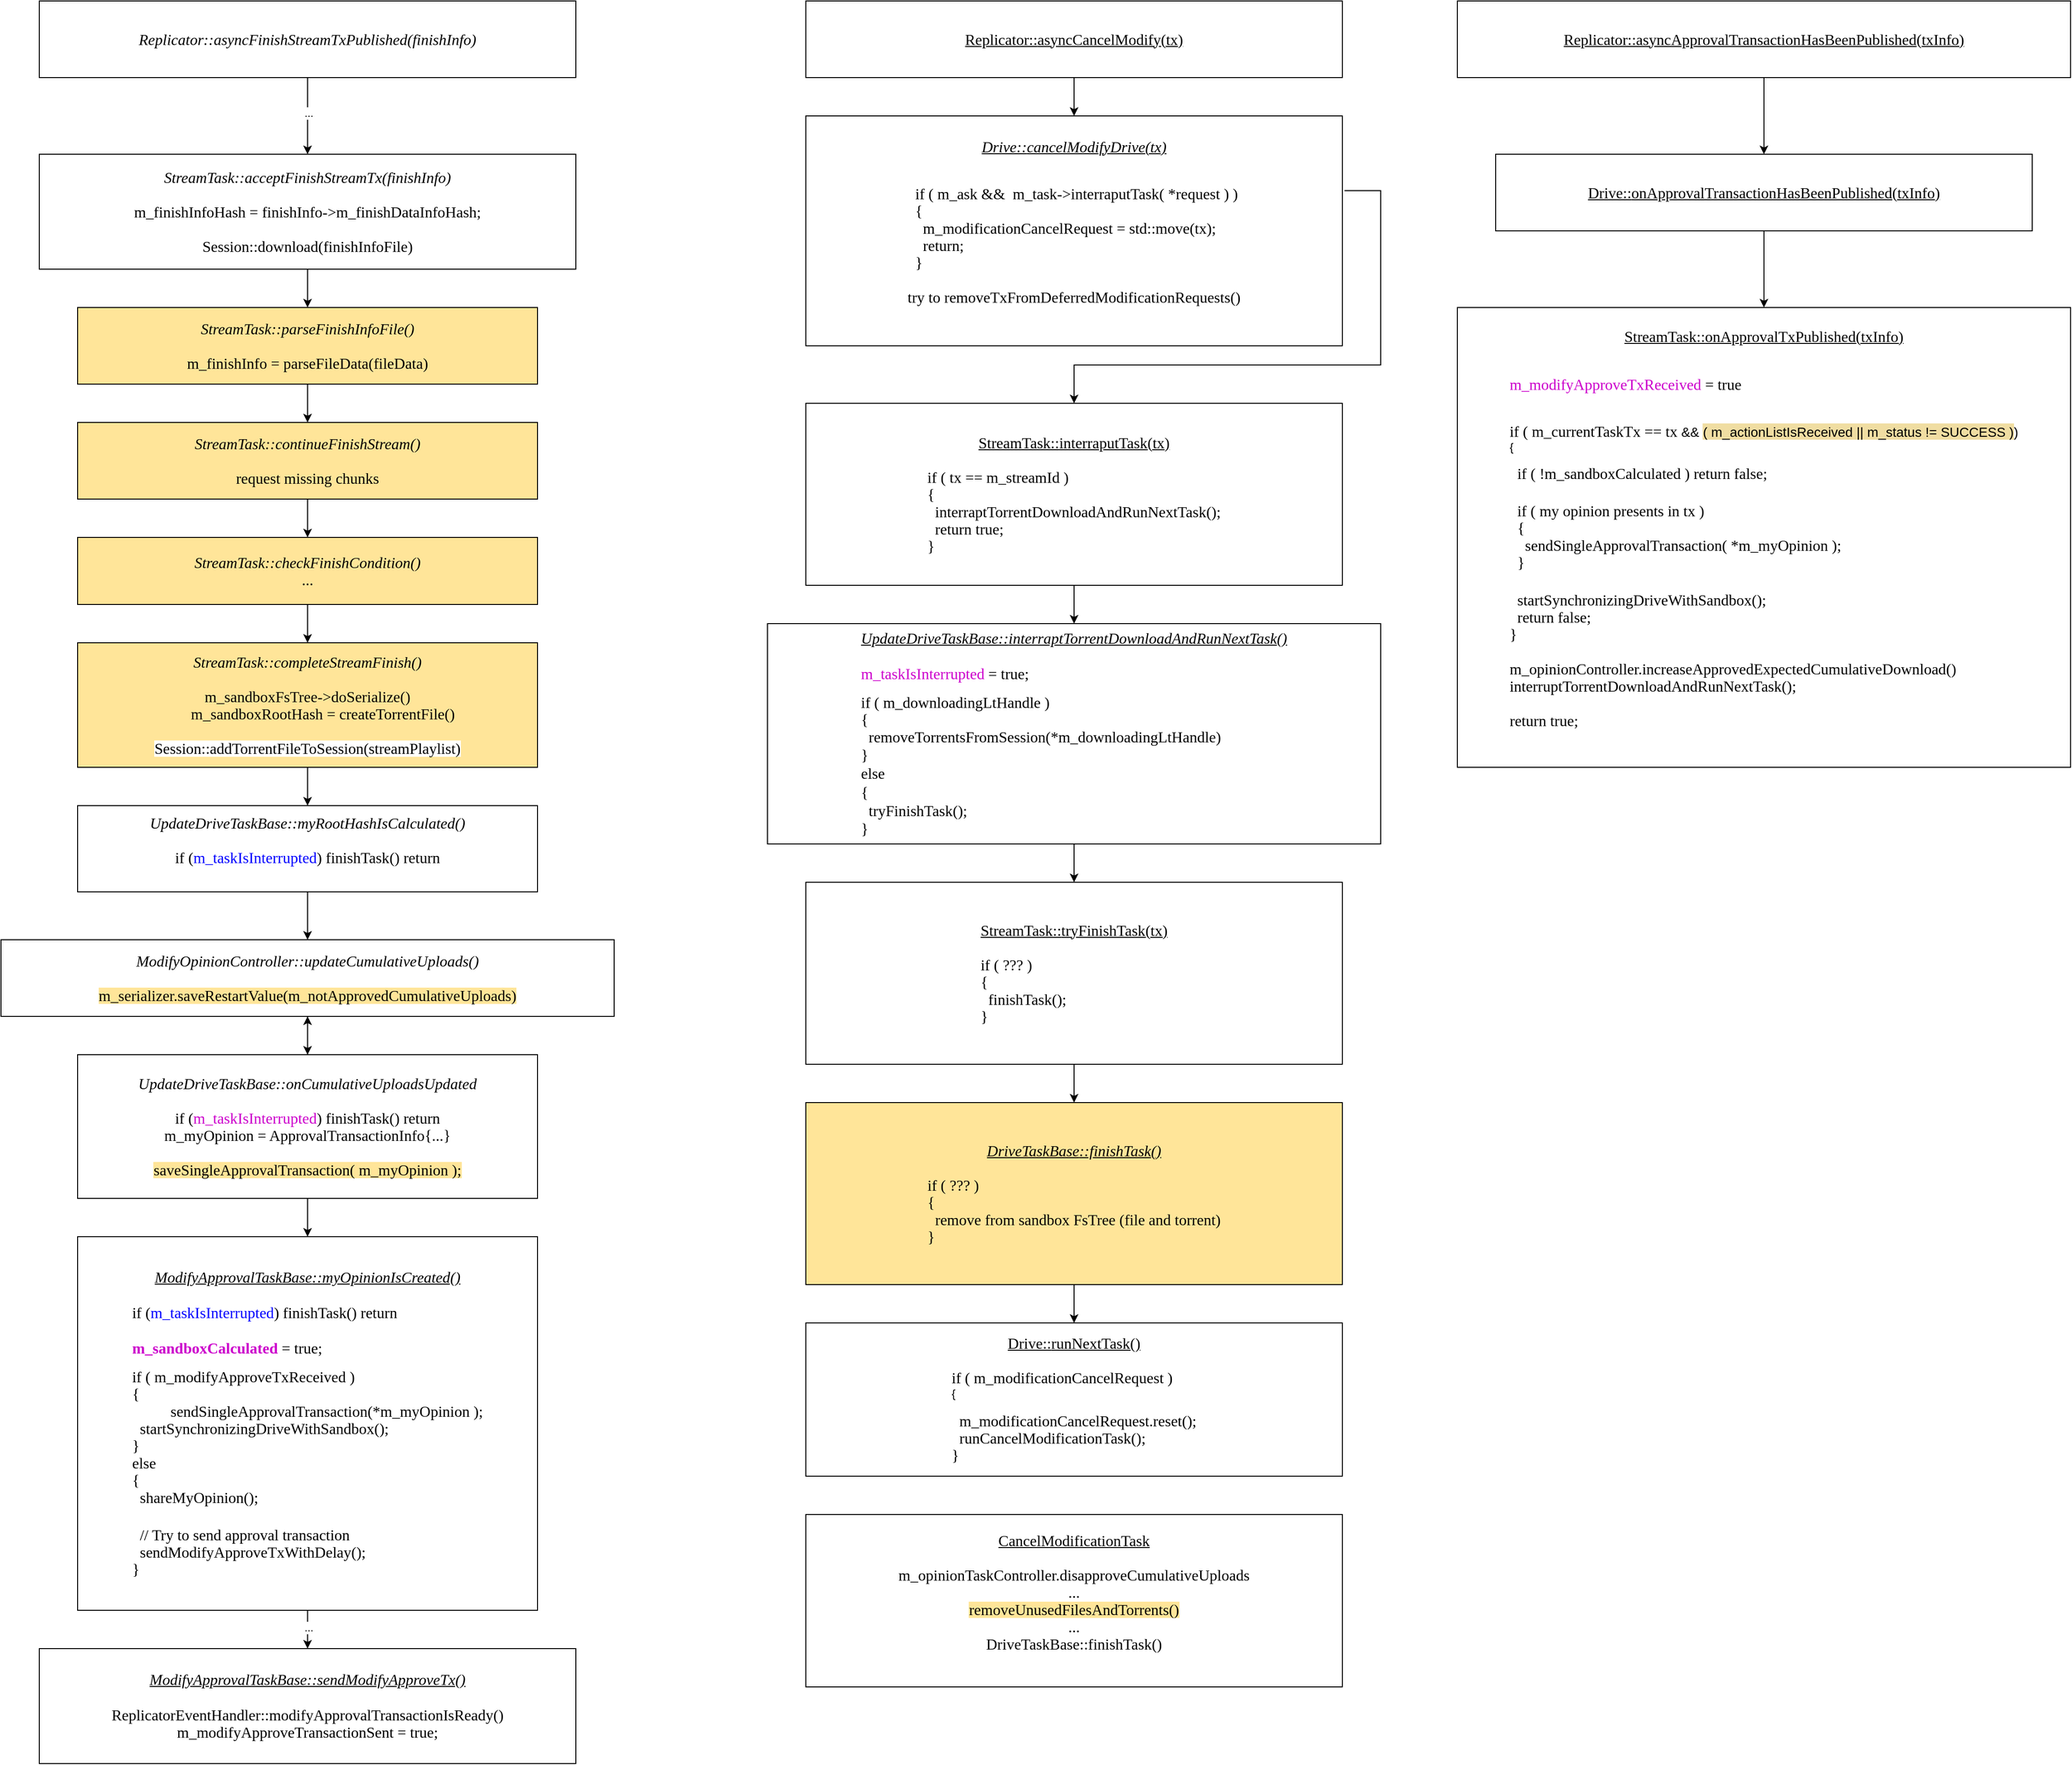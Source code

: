 <mxfile version="15.7.3" type="device"><diagram id="AzDccDtalrTE5KUaGk6o" name="Page-1"><mxGraphModel dx="1969" dy="1269" grid="1" gridSize="10" guides="1" tooltips="1" connect="1" arrows="1" fold="1" page="1" pageScale="1" pageWidth="827" pageHeight="1169" math="0" shadow="0"><root><mxCell id="0"/><mxCell id="1" parent="0"/><mxCell id="QHMRWpDg4F3yuOsLnaYX-1" value="&lt;p class=&quot;p1&quot; style=&quot;margin: 0px ; font-stretch: normal ; font-size: 16px ; line-height: normal ; font-family: &amp;#34;monaco&amp;#34;&quot;&gt;&lt;span style=&quot;background-color: rgb(255 , 255 , 255)&quot;&gt;&lt;i&gt;Replicator::&lt;span style=&quot;font-family: &amp;#34;monaco&amp;#34;&quot;&gt;asyncFinishStreamTxPublished&lt;/span&gt;(finishInfo)&lt;/i&gt;&lt;/span&gt;&lt;/p&gt;" style="rounded=0;whiteSpace=wrap;html=1;" parent="1" vertex="1"><mxGeometry x="120" y="40" width="560" height="80" as="geometry"/></mxCell><mxCell id="QHMRWpDg4F3yuOsLnaYX-2" value="&lt;p class=&quot;p1&quot; style=&quot;margin: 0px ; font-stretch: normal ; font-size: 16px ; line-height: normal ; font-family: &amp;#34;monaco&amp;#34;&quot;&gt;&lt;span style=&quot;background-color: rgb(255 , 255 , 255)&quot;&gt;&lt;i&gt;StreamTask::&lt;span style=&quot;font-family: &amp;#34;monaco&amp;#34;&quot;&gt;acceptFinishStreamTx&lt;/span&gt;(finishInfo)&lt;/i&gt;&lt;/span&gt;&lt;/p&gt;&lt;p class=&quot;p1&quot; style=&quot;margin: 0px ; font-stretch: normal ; font-size: 16px ; line-height: normal ; font-family: &amp;#34;monaco&amp;#34;&quot;&gt;&lt;span style=&quot;font-family: &amp;#34;monaco&amp;#34; ; background-color: rgb(255 , 255 , 255)&quot;&gt;&lt;br&gt;&lt;/span&gt;&lt;/p&gt;&lt;p class=&quot;p1&quot; style=&quot;margin: 0px ; font-stretch: normal ; font-size: 16px ; line-height: normal ; font-family: &amp;#34;monaco&amp;#34;&quot;&gt;&lt;span style=&quot;background-color: rgb(255 , 255 , 255)&quot;&gt;m_finishInfoHash&lt;span class=&quot;s1&quot;&gt; = finishInfo-&amp;gt;&lt;/span&gt;m_finishDataInfoHash&lt;span class=&quot;s1&quot;&gt;;&lt;br&gt;&lt;/span&gt;&lt;/span&gt;&lt;br&gt;&lt;span style=&quot;background-color: rgb(255 , 255 , 255)&quot;&gt;Session::download(f&lt;span style=&quot;font-family: &amp;#34;monaco&amp;#34;&quot;&gt;inishInfoFile&lt;/span&gt;)&lt;/span&gt;&lt;/p&gt;" style="rounded=0;whiteSpace=wrap;html=1;" parent="1" vertex="1"><mxGeometry x="120" y="200" width="560" height="120" as="geometry"/></mxCell><mxCell id="QHMRWpDg4F3yuOsLnaYX-3" value="" style="endArrow=classic;html=1;rounded=0;fontColor=#000000;exitX=0.5;exitY=1;exitDx=0;exitDy=0;entryX=0.5;entryY=0;entryDx=0;entryDy=0;" parent="1" source="QHMRWpDg4F3yuOsLnaYX-1" target="QHMRWpDg4F3yuOsLnaYX-2" edge="1"><mxGeometry width="50" height="50" relative="1" as="geometry"><mxPoint x="340" y="470" as="sourcePoint"/><mxPoint x="390" y="420" as="targetPoint"/></mxGeometry></mxCell><mxCell id="QHMRWpDg4F3yuOsLnaYX-8" value="..." style="edgeLabel;html=1;align=center;verticalAlign=middle;resizable=0;points=[];fontColor=#000000;" parent="QHMRWpDg4F3yuOsLnaYX-3" vertex="1" connectable="0"><mxGeometry x="-0.092" y="1" relative="1" as="geometry"><mxPoint as="offset"/></mxGeometry></mxCell><mxCell id="QHMRWpDg4F3yuOsLnaYX-4" value="&lt;p class=&quot;p1&quot; style=&quot;margin: 0px ; font-stretch: normal ; font-size: 16px ; line-height: normal ; font-family: &amp;quot;monaco&amp;quot;&quot;&gt;&lt;i style=&quot;&quot;&gt;StreamTask::&lt;span style=&quot;font-family: &amp;quot;monaco&amp;quot;&quot;&gt;parseFinishInfoFile&lt;/span&gt;()&lt;/i&gt;&lt;/p&gt;&lt;p class=&quot;p1&quot; style=&quot;margin: 0px ; font-stretch: normal ; font-size: 16px ; line-height: normal ; font-family: &amp;quot;monaco&amp;quot;&quot;&gt;&lt;i&gt;&lt;span style=&quot;font-family: monaco;&quot;&gt;&lt;br&gt;&lt;/span&gt;&lt;/i&gt;&lt;/p&gt;&lt;p class=&quot;p1&quot; style=&quot;margin: 0px ; font-stretch: normal ; font-size: 16px ; line-height: normal ; font-family: &amp;quot;monaco&amp;quot;&quot;&gt;&lt;span class=&quot;s2&quot; style=&quot;&quot;&gt;&lt;/span&gt;&lt;/p&gt;&lt;p class=&quot;p1&quot; style=&quot;margin: 0px ; font-stretch: normal ; font-size: 16px ; line-height: normal ; font-family: &amp;quot;monaco&amp;quot;&quot;&gt;&lt;span style=&quot;&quot;&gt;m_finishInfo = parseFileData(fileData)&lt;/span&gt;&lt;/p&gt;" style="rounded=0;whiteSpace=wrap;html=1;fillColor=#FFE599;labelBackgroundColor=#FFE599;" parent="1" vertex="1"><mxGeometry x="160" y="360" width="480" height="80" as="geometry"/></mxCell><mxCell id="QHMRWpDg4F3yuOsLnaYX-5" value="" style="endArrow=classic;html=1;rounded=0;fontColor=#000000;exitX=0.5;exitY=1;exitDx=0;exitDy=0;" parent="1" source="QHMRWpDg4F3yuOsLnaYX-2" target="QHMRWpDg4F3yuOsLnaYX-4" edge="1"><mxGeometry width="50" height="50" relative="1" as="geometry"><mxPoint x="410" y="130" as="sourcePoint"/><mxPoint x="410" y="210" as="targetPoint"/></mxGeometry></mxCell><mxCell id="DJFspF9WTu2YZS9Q5HQ5-1" value="&lt;p class=&quot;p1&quot; style=&quot;margin: 0px ; font-stretch: normal ; font-size: 16px ; line-height: normal ; font-family: &amp;quot;monaco&amp;quot;&quot;&gt;&lt;i style=&quot;&quot;&gt;StreamTask::&lt;span style=&quot;font-family: &amp;quot;monaco&amp;quot;&quot;&gt;continueFinishStream&lt;/span&gt;()&lt;/i&gt;&lt;/p&gt;&lt;p class=&quot;p1&quot; style=&quot;margin: 0px ; font-stretch: normal ; font-size: 16px ; line-height: normal ; font-family: &amp;quot;monaco&amp;quot;&quot;&gt;&lt;i&gt;&lt;span style=&quot;font-family: monaco;&quot;&gt;&lt;br&gt;&lt;/span&gt;&lt;/i&gt;&lt;/p&gt;&lt;p class=&quot;p1&quot; style=&quot;margin: 0px ; font-stretch: normal ; font-size: 16px ; line-height: normal ; font-family: &amp;quot;monaco&amp;quot;&quot;&gt;&lt;span class=&quot;s2&quot; style=&quot;&quot;&gt;&lt;/span&gt;&lt;/p&gt;&lt;p class=&quot;p1&quot; style=&quot;margin: 0px ; font-stretch: normal ; font-size: 16px ; line-height: normal ; font-family: &amp;quot;monaco&amp;quot;&quot;&gt;&lt;span style=&quot;&quot;&gt;request missing chunks&lt;/span&gt;&lt;/p&gt;" style="rounded=0;whiteSpace=wrap;html=1;labelBackgroundColor=#FFE599;fillColor=#FFE599;" parent="1" vertex="1"><mxGeometry x="160" y="480" width="480" height="80" as="geometry"/></mxCell><mxCell id="DJFspF9WTu2YZS9Q5HQ5-2" value="" style="endArrow=classic;html=1;rounded=0;fontColor=#000000;entryX=0.5;entryY=0;entryDx=0;entryDy=0;" parent="1" target="DJFspF9WTu2YZS9Q5HQ5-1" edge="1"><mxGeometry width="50" height="50" relative="1" as="geometry"><mxPoint x="400" y="480" as="sourcePoint"/><mxPoint x="410" y="410" as="targetPoint"/></mxGeometry></mxCell><mxCell id="DJFspF9WTu2YZS9Q5HQ5-3" value="&lt;p class=&quot;p1&quot; style=&quot;margin: 0px ; font-stretch: normal ; font-size: 16px ; line-height: normal ; font-family: &amp;#34;monaco&amp;#34;&quot;&gt;&lt;i&gt;StreamTask::&lt;span style=&quot;font-family: &amp;#34;monaco&amp;#34;&quot;&gt;checkFinishCondition&lt;/span&gt;()&lt;/i&gt;&lt;/p&gt;&lt;p class=&quot;p1&quot; style=&quot;margin: 0px ; font-stretch: normal ; font-size: 16px ; line-height: normal ; font-family: &amp;#34;monaco&amp;#34;&quot;&gt;&lt;span class=&quot;s2&quot;&gt;&lt;/span&gt;&lt;/p&gt;&lt;p class=&quot;p1&quot; style=&quot;margin: 0px ; font-stretch: normal ; font-size: 16px ; line-height: normal ; font-family: &amp;#34;monaco&amp;#34;&quot;&gt;&lt;span&gt;...&lt;/span&gt;&lt;/p&gt;" style="rounded=0;whiteSpace=wrap;html=1;fillColor=#FFE599;labelBackgroundColor=#FFE599;" parent="1" vertex="1"><mxGeometry x="160" y="600" width="480" height="70" as="geometry"/></mxCell><mxCell id="k5kCNb7hg1cXFcswZ1A9-1" value="&lt;p class=&quot;p1&quot; style=&quot;margin: 0px ; font-stretch: normal ; font-size: 16px ; line-height: normal ; font-family: &amp;#34;monaco&amp;#34;&quot;&gt;&lt;i&gt;StreamTask::&lt;span style=&quot;font-family: &amp;#34;monaco&amp;#34;&quot;&gt;completeStreamFinish&lt;/span&gt;()&lt;/i&gt;&lt;/p&gt;&lt;p class=&quot;p1&quot; style=&quot;margin: 0px ; font-stretch: normal ; font-size: 16px ; line-height: normal ; font-family: &amp;#34;monaco&amp;#34;&quot;&gt;&lt;i&gt;&lt;span style=&quot;font-family: &amp;#34;monaco&amp;#34;&quot;&gt;&lt;br&gt;&lt;/span&gt;&lt;/i&gt;&lt;/p&gt;&lt;p class=&quot;p1&quot; style=&quot;margin: 0px ; font-stretch: normal ; font-size: 16px ; line-height: normal ; font-family: &amp;#34;monaco&amp;#34;&quot;&gt;&lt;span class=&quot;s2&quot;&gt;&lt;/span&gt;&lt;/p&gt;&lt;p class=&quot;p1&quot; style=&quot;margin: 0px ; font-stretch: normal ; font-size: 16px ; line-height: normal ; font-family: &amp;#34;monaco&amp;#34;&quot;&gt;&lt;span&gt;m_sandboxFsTree&lt;span class=&quot;s1&quot;&gt;-&amp;gt;&lt;/span&gt;&lt;span class=&quot;s2&quot;&gt;doSerialize&lt;/span&gt;&lt;span class=&quot;s1&quot;&gt;()&lt;/span&gt;&lt;/span&gt;&lt;/p&gt;&lt;p class=&quot;p1&quot; style=&quot;margin: 0px ; font-stretch: normal ; font-size: 16px ; line-height: normal ; font-family: &amp;#34;monaco&amp;#34;&quot;&gt;&lt;span&gt;&lt;span class=&quot;s1&quot;&gt;&amp;nbsp; &amp;nbsp; &amp;nbsp; &amp;nbsp; &lt;/span&gt;m_sandboxRootHash&lt;span class=&quot;s1&quot;&gt; = &lt;/span&gt;&lt;span class=&quot;s2&quot;&gt;createTorrentFile&lt;/span&gt;&lt;span class=&quot;s1&quot;&gt;()&lt;br&gt;&lt;/span&gt;&lt;/span&gt;&lt;/p&gt;&lt;p class=&quot;p1&quot; style=&quot;margin: 0px ; font-stretch: normal ; font-size: 16px ; line-height: normal ; font-family: &amp;#34;monaco&amp;#34;&quot;&gt;&lt;span&gt;&lt;span class=&quot;s1&quot;&gt;&lt;br&gt;&lt;/span&gt;&lt;/span&gt;&lt;/p&gt;&lt;p class=&quot;p1&quot; style=&quot;margin: 0px ; font-stretch: normal ; font-size: 16px ; line-height: normal ; font-family: &amp;#34;monaco&amp;#34;&quot;&gt;&lt;span style=&quot;background-color: rgb(255 , 255 , 255)&quot;&gt;Session::&lt;span class=&quot;s1&quot;&gt;addTorrentFileToSession&lt;/span&gt;(streamPlaylist)&lt;/span&gt;&lt;/p&gt;" style="rounded=0;whiteSpace=wrap;html=1;labelBackgroundColor=#FFE599;fillColor=#FFE599;" parent="1" vertex="1"><mxGeometry x="160" y="710" width="480" height="130" as="geometry"/></mxCell><mxCell id="k5kCNb7hg1cXFcswZ1A9-3" value="" style="endArrow=classic;html=1;rounded=0;fontColor=#000000;entryX=0.5;entryY=0;entryDx=0;entryDy=0;" parent="1" target="DJFspF9WTu2YZS9Q5HQ5-1" edge="1"><mxGeometry width="50" height="50" relative="1" as="geometry"><mxPoint x="400" y="440" as="sourcePoint"/><mxPoint x="410" y="370" as="targetPoint"/></mxGeometry></mxCell><mxCell id="k5kCNb7hg1cXFcswZ1A9-4" value="" style="endArrow=classic;html=1;rounded=0;fontColor=#000000;entryX=0.5;entryY=0;entryDx=0;entryDy=0;exitX=0.5;exitY=1;exitDx=0;exitDy=0;" parent="1" source="DJFspF9WTu2YZS9Q5HQ5-1" target="DJFspF9WTu2YZS9Q5HQ5-3" edge="1"><mxGeometry width="50" height="50" relative="1" as="geometry"><mxPoint x="410" y="450" as="sourcePoint"/><mxPoint x="410" y="490" as="targetPoint"/></mxGeometry></mxCell><mxCell id="k5kCNb7hg1cXFcswZ1A9-5" value="" style="endArrow=classic;html=1;rounded=0;fontColor=#000000;entryX=0.5;entryY=0;entryDx=0;entryDy=0;exitX=0.5;exitY=1;exitDx=0;exitDy=0;" parent="1" source="DJFspF9WTu2YZS9Q5HQ5-3" target="k5kCNb7hg1cXFcswZ1A9-1" edge="1"><mxGeometry width="50" height="50" relative="1" as="geometry"><mxPoint x="400" y="680" as="sourcePoint"/><mxPoint x="400" y="710" as="targetPoint"/></mxGeometry></mxCell><mxCell id="k5kCNb7hg1cXFcswZ1A9-8" value="&lt;p class=&quot;p1&quot; style=&quot;margin: 0px ; font-stretch: normal ; font-size: 16px ; line-height: normal ; font-family: &amp;#34;monaco&amp;#34;&quot;&gt;&lt;i&gt;&lt;font color=&quot;#000000&quot; style=&quot;background-color: rgb(255 , 255 , 255)&quot;&gt;&lt;span style=&quot;font-family: &amp;#34;monaco&amp;#34;&quot;&gt;UpdateDriveTaskBase::&lt;/span&gt;myRootHashIsCalculated()&lt;br&gt;&lt;/font&gt;&lt;/i&gt;&lt;/p&gt;&lt;p class=&quot;p1&quot; style=&quot;margin: 0px ; font-stretch: normal ; font-size: 16px ; line-height: normal ; font-family: &amp;#34;monaco&amp;#34;&quot;&gt;&lt;font style=&quot;background-color: rgb(255 , 255 , 255)&quot;&gt;&lt;span class=&quot;s1&quot; style=&quot;color: rgb(0 , 0 , 0)&quot;&gt;&lt;br&gt;if&lt;/span&gt;&lt;span class=&quot;s2&quot; style=&quot;color: rgb(0 , 0 , 0)&quot;&gt; (&lt;/span&gt;&lt;font color=&quot;#0000ff&quot;&gt;m_taskIsInterrupted&lt;/font&gt;&lt;/font&gt;&lt;font color=&quot;#000000&quot; style=&quot;background-color: rgb(255 , 255 , 255)&quot;&gt;)&amp;nbsp;&lt;/font&gt;&lt;span class=&quot;s3&quot; style=&quot;color: rgb(0 , 0 , 0)&quot;&gt;finishTask&lt;/span&gt;&lt;span style=&quot;color: rgb(0 , 0 , 0)&quot;&gt;()&amp;nbsp;&lt;/span&gt;&lt;span class=&quot;s1&quot; style=&quot;color: rgb(0 , 0 , 0)&quot;&gt;return&lt;/span&gt;&lt;/p&gt;&lt;p class=&quot;p2&quot; style=&quot;margin: 0px ; font-stretch: normal ; font-size: 16px ; line-height: normal ; font-family: &amp;#34;monaco&amp;#34;&quot;&gt;&lt;br&gt;&lt;/p&gt;" style="rounded=0;whiteSpace=wrap;html=1;labelBackgroundColor=#FFFFFF;fontColor=#FFE599;fillColor=#FFFFFF;" parent="1" vertex="1"><mxGeometry x="160" y="880" width="480" height="90" as="geometry"/></mxCell><mxCell id="k5kCNb7hg1cXFcswZ1A9-9" value="" style="endArrow=classic;html=1;rounded=0;fontColor=#000000;entryX=0.5;entryY=0;entryDx=0;entryDy=0;exitX=0.5;exitY=1;exitDx=0;exitDy=0;" parent="1" source="k5kCNb7hg1cXFcswZ1A9-1" target="k5kCNb7hg1cXFcswZ1A9-8" edge="1"><mxGeometry width="50" height="50" relative="1" as="geometry"><mxPoint x="410" y="860" as="sourcePoint"/><mxPoint x="410" y="890" as="targetPoint"/></mxGeometry></mxCell><mxCell id="k5kCNb7hg1cXFcswZ1A9-10" value="&lt;p class=&quot;p1&quot; style=&quot;margin: 0px ; font-stretch: normal ; font-size: 16px ; line-height: normal ; font-family: &amp;#34;monaco&amp;#34;&quot;&gt;&lt;i&gt;&lt;font color=&quot;#000000&quot; style=&quot;background-color: rgb(255 , 255 , 255)&quot;&gt;&lt;span style=&quot;font-family: &amp;#34;monaco&amp;#34;&quot;&gt;ModifyOpinionController::&lt;/span&gt;updateCumulativeUploads()&lt;/font&gt;&lt;/i&gt;&lt;/p&gt;&lt;p class=&quot;p1&quot; style=&quot;margin: 0px ; font-stretch: normal ; font-size: 16px ; line-height: normal ; font-family: &amp;#34;monaco&amp;#34;&quot;&gt;&lt;i&gt;&lt;font color=&quot;#000000&quot; style=&quot;background-color: rgb(255 , 255 , 255)&quot;&gt;&lt;br&gt;&lt;/font&gt;&lt;/i&gt;&lt;/p&gt;&lt;p class=&quot;p1&quot; style=&quot;margin: 0px ; font-stretch: normal ; font-size: 16px ; line-height: normal ; font-family: &amp;#34;monaco&amp;#34;&quot;&gt;&lt;font color=&quot;#000000&quot; style=&quot;background-color: rgb(255 , 229 , 153)&quot;&gt;m_serializer&lt;span class=&quot;s1&quot;&gt;.&lt;/span&gt;&lt;span class=&quot;s2&quot;&gt;saveRestartValue&lt;/span&gt;&lt;span class=&quot;s1&quot;&gt;(&lt;/span&gt;m_notApprovedCumulativeUploads&lt;span class=&quot;s1&quot;&gt;)&lt;/span&gt;&lt;/font&gt;&lt;/p&gt;" style="rounded=0;whiteSpace=wrap;html=1;labelBackgroundColor=#FFFFFF;fontColor=#FFE599;fillColor=#FFFFFF;" parent="1" vertex="1"><mxGeometry x="80" y="1020" width="640" height="80" as="geometry"/></mxCell><mxCell id="k5kCNb7hg1cXFcswZ1A9-11" value="" style="endArrow=classic;html=1;rounded=0;fontColor=#000000;exitX=0.5;exitY=1;exitDx=0;exitDy=0;entryX=0.5;entryY=0;entryDx=0;entryDy=0;" parent="1" source="k5kCNb7hg1cXFcswZ1A9-8" target="k5kCNb7hg1cXFcswZ1A9-10" edge="1"><mxGeometry width="50" height="50" relative="1" as="geometry"><mxPoint x="410" y="1020" as="sourcePoint"/><mxPoint x="400" y="1170" as="targetPoint"/></mxGeometry></mxCell><mxCell id="k5kCNb7hg1cXFcswZ1A9-20" value="" style="edgeStyle=orthogonalEdgeStyle;rounded=0;orthogonalLoop=1;jettySize=auto;html=1;fontColor=#000000;" parent="1" source="k5kCNb7hg1cXFcswZ1A9-12" target="k5kCNb7hg1cXFcswZ1A9-10" edge="1"><mxGeometry relative="1" as="geometry"/></mxCell><mxCell id="k5kCNb7hg1cXFcswZ1A9-12" value="&lt;p class=&quot;p1&quot; style=&quot;margin: 0px ; font-stretch: normal ; font-size: 16px ; line-height: normal ; font-family: &amp;#34;monaco&amp;#34;&quot;&gt;&lt;font color=&quot;#000000&quot; style=&quot;background-color: rgb(255 , 255 , 255)&quot;&gt;&lt;i&gt;UpdateDriveTaskBase::onCumulativeUploadsUpdated&lt;/i&gt;&lt;/font&gt;&lt;/p&gt;&lt;p class=&quot;p1&quot; style=&quot;margin: 0px ; font-stretch: normal ; font-size: 16px ; line-height: normal ; font-family: &amp;#34;monaco&amp;#34;&quot;&gt;&lt;font color=&quot;#000000&quot; style=&quot;background-color: rgb(255 , 255 , 255)&quot;&gt;&lt;i&gt;&lt;br&gt;&lt;/i&gt;&lt;/font&gt;&lt;/p&gt;&lt;p class=&quot;p1&quot; style=&quot;margin: 0px ; font-stretch: normal ; font-size: 16px ; line-height: normal ; font-family: &amp;#34;monaco&amp;#34;&quot;&gt;&lt;span class=&quot;s1&quot; style=&quot;color: rgb(0 , 0 , 0)&quot;&gt;if&lt;/span&gt;&lt;span class=&quot;s2&quot; style=&quot;color: rgb(0 , 0 , 0)&quot;&gt;&amp;nbsp;(&lt;/span&gt;&lt;font color=&quot;#cc00cc&quot;&gt;m_taskIsInterrupted&lt;/font&gt;&lt;font color=&quot;#000000&quot;&gt;)&amp;nbsp;&lt;/font&gt;&lt;span class=&quot;s3&quot; style=&quot;color: rgb(0 , 0 , 0)&quot;&gt;finishTask&lt;/span&gt;&lt;span style=&quot;color: rgb(0 , 0 , 0)&quot;&gt;()&amp;nbsp;&lt;/span&gt;&lt;span class=&quot;s1&quot; style=&quot;color: rgb(0 , 0 , 0)&quot;&gt;return&lt;br&gt;&lt;/span&gt;&lt;/p&gt;&lt;p class=&quot;p1&quot; style=&quot;margin: 0px ; font-stretch: normal ; font-size: 16px ; line-height: normal ; font-family: &amp;#34;monaco&amp;#34;&quot;&gt;&lt;font color=&quot;#000000&quot; style=&quot;background-color: rgb(255 , 255 , 255)&quot;&gt;&lt;span class=&quot;s1&quot;&gt;m_myOpinion&lt;/span&gt;&lt;span class=&quot;s2&quot;&gt; = &lt;/span&gt;ApprovalTransactionInfo{...}&lt;br&gt;&lt;br&gt;&lt;/font&gt;&lt;/p&gt;&lt;p class=&quot;p1&quot; style=&quot;margin: 0px ; font-stretch: normal ; font-size: 16px ; line-height: normal ; font-family: &amp;#34;monaco&amp;#34;&quot;&gt;&lt;font color=&quot;#000000&quot; style=&quot;background-color: rgb(255 , 229 , 153)&quot;&gt;saveSingleApprovalTransaction&lt;span class=&quot;s1&quot;&gt;( &lt;/span&gt;&lt;span class=&quot;s2&quot;&gt;m_myOpinion&lt;/span&gt;&lt;span class=&quot;s1&quot;&gt; );&lt;/span&gt;&lt;/font&gt;&lt;/p&gt;" style="rounded=0;whiteSpace=wrap;html=1;labelBackgroundColor=#FFFFFF;fontColor=#FFE599;fillColor=#FFFFFF;" parent="1" vertex="1"><mxGeometry x="160" y="1140" width="480" height="150" as="geometry"/></mxCell><mxCell id="k5kCNb7hg1cXFcswZ1A9-14" value="" style="endArrow=classic;html=1;rounded=0;fontColor=#000000;entryX=0.5;entryY=0;entryDx=0;entryDy=0;exitX=0.5;exitY=1;exitDx=0;exitDy=0;" parent="1" source="k5kCNb7hg1cXFcswZ1A9-10" target="k5kCNb7hg1cXFcswZ1A9-12" edge="1"><mxGeometry width="50" height="50" relative="1" as="geometry"><mxPoint x="530" y="1290" as="sourcePoint"/><mxPoint x="410" y="1190" as="targetPoint"/></mxGeometry></mxCell><mxCell id="k5kCNb7hg1cXFcswZ1A9-17" value="&lt;p class=&quot;p1&quot; style=&quot;margin: 0px ; font-stretch: normal ; font-size: 16px ; line-height: normal ; font-family: &amp;#34;monaco&amp;#34;&quot;&gt;&lt;span style=&quot;font-family: &amp;#34;monaco&amp;#34; ; background-color: rgb(255 , 255 , 255)&quot;&gt;&lt;i&gt;&lt;font color=&quot;#000000&quot;&gt;&lt;u&gt;ModifyApprovalTaskBase&lt;/u&gt;&lt;/font&gt;&lt;/i&gt;&lt;/span&gt;&lt;font color=&quot;#000000&quot; style=&quot;background-color: rgb(255 , 255 , 255)&quot;&gt;&lt;i&gt;&lt;u&gt;::myOpinionIsCreated()&lt;/u&gt;&lt;br&gt;&lt;/i&gt;&lt;/font&gt;&lt;/p&gt;&lt;p class=&quot;p1&quot; style=&quot;margin: 0px ; font-stretch: normal ; font-size: 16px ; line-height: normal ; font-family: &amp;#34;monaco&amp;#34;&quot;&gt;&lt;span class=&quot;s1&quot; style=&quot;color: rgb(0 , 0 , 0)&quot;&gt;&lt;br&gt;&lt;/span&gt;&lt;/p&gt;&lt;p class=&quot;p1&quot; style=&quot;margin: 0px ; font-stretch: normal ; line-height: normal&quot;&gt;&lt;/p&gt;&lt;div style=&quot;font-family: &amp;#34;monaco&amp;#34; ; font-size: 16px ; text-align: left&quot;&gt;&lt;span class=&quot;s1&quot; style=&quot;color: rgb(0 , 0 , 0)&quot;&gt;if&lt;/span&gt;&lt;span class=&quot;s2&quot; style=&quot;color: rgb(0 , 0 , 0)&quot;&gt;&amp;nbsp;(&lt;/span&gt;&lt;font color=&quot;#0000ff&quot;&gt;m_taskIsInterrupted&lt;/font&gt;&lt;font color=&quot;#000000&quot;&gt;)&amp;nbsp;&lt;/font&gt;&lt;span class=&quot;s3&quot; style=&quot;color: rgb(0 , 0 , 0)&quot;&gt;finishTask&lt;/span&gt;&lt;span style=&quot;color: rgb(0 , 0 , 0)&quot;&gt;()&amp;nbsp;&lt;/span&gt;&lt;span class=&quot;s1&quot; style=&quot;color: rgb(0 , 0 , 0)&quot;&gt;return&lt;/span&gt;&lt;/div&gt;&lt;font face=&quot;monaco&quot;&gt;&lt;div style=&quot;text-align: left ; font-size: 16px&quot;&gt;&lt;i style=&quot;color: rgb(0 , 0 , 0) ; background-color: rgb(255 , 255 , 255)&quot;&gt;&lt;br&gt;&lt;/i&gt;&lt;p class=&quot;p1&quot; style=&quot;margin: 0px ; font-stretch: normal ; line-height: normal ; font-family: &amp;#34;monaco&amp;#34;&quot;&gt;&lt;span style=&quot;background-color: rgb(255 , 255 , 255)&quot;&gt;&lt;b&gt;&lt;font color=&quot;#cc00cc&quot;&gt;m_sandboxCalculated&lt;/font&gt;&lt;/b&gt;&lt;span class=&quot;s1&quot; style=&quot;color: rgb(0 , 0 , 0)&quot;&gt; = &lt;/span&gt;&lt;span class=&quot;s2&quot; style=&quot;color: rgb(0 , 0 , 0)&quot;&gt;true&lt;/span&gt;&lt;span class=&quot;s1&quot; style=&quot;color: rgb(0 , 0 , 0)&quot;&gt;;&lt;/span&gt;&lt;/span&gt;&lt;/p&gt;&lt;/div&gt;&lt;/font&gt;&lt;p&gt;&lt;/p&gt;&lt;p class=&quot;p1&quot; style=&quot;text-align: left ; margin: 0px ; font-stretch: normal ; font-size: 16px ; line-height: normal ; font-family: &amp;#34;monaco&amp;#34;&quot;&gt;&lt;font color=&quot;#000000&quot; style=&quot;background-color: rgb(255 , 255 , 255)&quot;&gt;&lt;span class=&quot;s1&quot;&gt;if&lt;/span&gt;&lt;span class=&quot;s2&quot;&gt; ( &lt;/span&gt;m_modifyApproveTxReceived&lt;span class=&quot;s2&quot;&gt; )&lt;/span&gt;&lt;/font&gt;&lt;/p&gt;&lt;p class=&quot;p2&quot; style=&quot;text-align: left ; margin: 0px ; font-stretch: normal ; font-size: 16px ; line-height: normal ; font-family: &amp;#34;monaco&amp;#34;&quot;&gt;&lt;font color=&quot;#000000&quot; style=&quot;background-color: rgb(255 , 255 , 255)&quot;&gt;{&amp;nbsp; &amp;nbsp; &amp;nbsp; &amp;nbsp; &amp;nbsp; &amp;nbsp; &amp;nbsp; &amp;nbsp; &amp;nbsp; &amp;nbsp; &amp;nbsp; &amp;nbsp; &amp;nbsp; &amp;nbsp; &amp;nbsp; &amp;nbsp;&lt;/font&gt;&lt;/p&gt;&lt;p class=&quot;p3&quot; style=&quot;text-align: left ; margin: 0px ; font-stretch: normal ; font-size: 16px ; line-height: normal ; font-family: &amp;#34;monaco&amp;#34;&quot;&gt;&lt;font color=&quot;#000000&quot; style=&quot;background-color: rgb(255 , 255 , 255)&quot;&gt;&lt;span class=&quot;s2&quot;&gt;&amp;nbsp; &amp;nbsp; &amp;nbsp; &amp;nbsp; &amp;nbsp;&amp;nbsp;&lt;/span&gt;sendSingleApprovalTransaction&lt;span class=&quot;s2&quot;&gt;(*&lt;/span&gt;&lt;span class=&quot;s3&quot;&gt;m_myOpinion&lt;/span&gt;&lt;span class=&quot;s2&quot;&gt; );&lt;/span&gt;&lt;/font&gt;&lt;/p&gt;&lt;p class=&quot;p3&quot; style=&quot;text-align: left ; margin: 0px ; font-stretch: normal ; font-size: 16px ; line-height: normal ; font-family: &amp;#34;monaco&amp;#34;&quot;&gt;&lt;font color=&quot;#000000&quot; style=&quot;background-color: rgb(255 , 255 , 255)&quot;&gt;&amp;nbsp; startSynchronizingDriveWithSandbox&lt;span class=&quot;s2&quot;&gt;();&lt;/span&gt;&lt;/font&gt;&lt;/p&gt;&lt;p class=&quot;p3&quot; style=&quot;text-align: left ; margin: 0px ; font-stretch: normal ; font-size: 16px ; line-height: normal ; font-family: &amp;#34;monaco&amp;#34;&quot;&gt;&lt;span style=&quot;color: rgb(0 , 0 , 0)&quot;&gt;}&lt;/span&gt;&lt;/p&gt;&lt;p class=&quot;p3&quot; style=&quot;text-align: left ; margin: 0px ; font-stretch: normal ; font-size: 16px ; line-height: normal ; font-family: &amp;#34;monaco&amp;#34;&quot;&gt;&lt;span style=&quot;color: rgb(0 , 0 , 0)&quot;&gt;else&lt;/span&gt;&lt;/p&gt;&lt;p class=&quot;p3&quot; style=&quot;text-align: left ; margin: 0px ; font-stretch: normal ; font-size: 16px ; line-height: normal ; font-family: &amp;#34;monaco&amp;#34;&quot;&gt;&lt;span style=&quot;color: rgb(0 , 0 , 0)&quot;&gt;{&lt;/span&gt;&lt;/p&gt;&lt;p class=&quot;p4&quot; style=&quot;text-align: left ; margin: 0px ; font-stretch: normal ; font-size: 16px ; line-height: normal ; font-family: &amp;#34;monaco&amp;#34;&quot;&gt;&lt;font color=&quot;#000000&quot; style=&quot;background-color: rgb(255 , 255 , 255)&quot;&gt;&lt;span class=&quot;Apple-converted-space&quot;&gt;&amp;nbsp;&amp;nbsp;&lt;/span&gt;&lt;span class=&quot;s4&quot;&gt;shareMyOpinion&lt;/span&gt;();&lt;br&gt;&lt;/font&gt;&lt;/p&gt;&lt;p class=&quot;p5&quot; style=&quot;text-align: left ; margin: 0px ; font-stretch: normal ; font-size: 16px ; line-height: normal ; font-family: &amp;#34;monaco&amp;#34; ; min-height: 21px&quot;&gt;&lt;font color=&quot;#000000&quot; style=&quot;background-color: rgb(255 , 255 , 255)&quot;&gt;&lt;br&gt;&lt;/font&gt;&lt;/p&gt;&lt;p class=&quot;p4&quot; style=&quot;text-align: left ; margin: 0px ; font-stretch: normal ; font-size: 16px ; line-height: normal ; font-family: &amp;#34;monaco&amp;#34;&quot;&gt;&lt;font color=&quot;#000000&quot; style=&quot;background-color: rgb(255 , 255 , 255)&quot;&gt;&lt;span class=&quot;s2&quot;&gt;&amp;nbsp;&amp;nbsp;&lt;/span&gt;// Try to send approval transaction&lt;br&gt;&lt;/font&gt;&lt;/p&gt;&lt;p class=&quot;p3&quot; style=&quot;text-align: left ; margin: 0px ; font-stretch: normal ; font-size: 16px ; line-height: normal ; font-family: &amp;#34;monaco&amp;#34;&quot;&gt;&lt;span style=&quot;background-color: rgb(255 , 255 , 255)&quot;&gt;&lt;font color=&quot;#000000&quot;&gt;&lt;span class=&quot;s2&quot;&gt;&amp;nbsp;&amp;nbsp;&lt;/span&gt;&lt;span style=&quot;font-family: &amp;#34;monaco&amp;#34;&quot;&gt;sendModifyApproveTxWithDelay&lt;/span&gt;&lt;/font&gt;&lt;/span&gt;&lt;span style=&quot;color: rgb(0 , 0 , 0)&quot;&gt;();&lt;/span&gt;&lt;/p&gt;&lt;p class=&quot;p2&quot; style=&quot;text-align: left ; margin: 0px ; font-stretch: normal ; font-size: 16px ; line-height: normal ; font-family: &amp;#34;monaco&amp;#34;&quot;&gt;&lt;font color=&quot;#000000&quot; style=&quot;background-color: rgb(255 , 255 , 255)&quot;&gt;}&lt;/font&gt;&lt;/p&gt;" style="rounded=0;whiteSpace=wrap;html=1;labelBackgroundColor=#FFFFFF;fontColor=#FFE599;fillColor=#FFFFFF;" parent="1" vertex="1"><mxGeometry x="160" y="1330" width="480" height="390" as="geometry"/></mxCell><mxCell id="k5kCNb7hg1cXFcswZ1A9-18" value="" style="endArrow=classic;html=1;rounded=0;fontColor=#000000;entryX=0.5;entryY=0;entryDx=0;entryDy=0;exitX=0.5;exitY=1;exitDx=0;exitDy=0;" parent="1" source="k5kCNb7hg1cXFcswZ1A9-12" target="k5kCNb7hg1cXFcswZ1A9-17" edge="1"><mxGeometry width="50" height="50" relative="1" as="geometry"><mxPoint x="410" y="1270" as="sourcePoint"/><mxPoint x="410" y="1310" as="targetPoint"/></mxGeometry></mxCell><mxCell id="k5kCNb7hg1cXFcswZ1A9-25" value="" style="endArrow=classic;html=1;rounded=0;fontColor=#000000;entryX=0.5;entryY=0;entryDx=0;entryDy=0;exitX=0.5;exitY=1;exitDx=0;exitDy=0;" parent="1" source="k5kCNb7hg1cXFcswZ1A9-17" target="k5kCNb7hg1cXFcswZ1A9-26" edge="1"><mxGeometry width="50" height="50" relative="1" as="geometry"><mxPoint x="400" y="1960" as="sourcePoint"/><mxPoint x="400" y="1920" as="targetPoint"/></mxGeometry></mxCell><mxCell id="k5kCNb7hg1cXFcswZ1A9-28" value="..." style="edgeLabel;html=1;align=center;verticalAlign=middle;resizable=0;points=[];fontColor=#000000;" parent="k5kCNb7hg1cXFcswZ1A9-25" vertex="1" connectable="0"><mxGeometry x="-0.117" y="1" relative="1" as="geometry"><mxPoint as="offset"/></mxGeometry></mxCell><mxCell id="k5kCNb7hg1cXFcswZ1A9-26" value="&lt;div&gt;&lt;p class=&quot;p1&quot; style=&quot;margin: 0px ; font-stretch: normal ; font-size: 16px ; line-height: normal ; font-family: &amp;quot;monaco&amp;quot;&quot;&gt;&lt;i&gt;&lt;u&gt;&lt;font style=&quot;&quot;&gt;ModifyApprovalTaskBase::sendModifyApproveTx()&lt;/font&gt;&lt;/u&gt;&lt;/i&gt;&lt;/p&gt;&lt;/div&gt;&lt;div&gt;&lt;font face=&quot;monaco&quot;&gt;&lt;span style=&quot;font-size: 16px&quot;&gt;&lt;br&gt;&lt;/span&gt;&lt;/font&gt;&lt;/div&gt;&lt;div&gt;&lt;p class=&quot;p1&quot; style=&quot;margin: 0px; font-stretch: normal; font-size: 16px; line-height: normal; font-family: monaco;&quot;&gt;&lt;span style=&quot;&quot;&gt;ReplicatorEventHandler::&lt;/span&gt;modifyApprovalTransactionIsReady()&lt;/p&gt;&lt;/div&gt;&lt;p class=&quot;p1&quot; style=&quot;margin: 0px; font-stretch: normal; font-size: 16px; line-height: normal; font-family: monaco;&quot;&gt;m_modifyApproveTransactionSent&lt;span class=&quot;s1&quot; style=&quot;&quot;&gt; = &lt;/span&gt;&lt;span class=&quot;s2&quot; style=&quot;&quot;&gt;true&lt;/span&gt;&lt;span class=&quot;s1&quot; style=&quot;&quot;&gt;;&lt;/span&gt;&lt;/p&gt;" style="rounded=0;whiteSpace=wrap;html=1;labelBackgroundColor=#FFFFFF;fontColor=#000000;fillColor=#FFFFFF;align=center;" parent="1" vertex="1"><mxGeometry x="120" y="1760" width="560" height="120" as="geometry"/></mxCell><mxCell id="k5kCNb7hg1cXFcswZ1A9-30" value="&lt;p class=&quot;p1&quot; style=&quot;margin: 0px ; font-stretch: normal ; font-size: 16px ; line-height: normal ; font-family: &amp;#34;monaco&amp;#34;&quot;&gt;&lt;span style=&quot;background-color: rgb(255 , 255 , 255)&quot;&gt;&lt;u&gt;Replicator::&lt;span style=&quot;font-family: &amp;#34;monaco&amp;#34;&quot;&gt;asyncCancelModify&lt;/span&gt;(tx)&lt;/u&gt;&lt;/span&gt;&lt;/p&gt;" style="rounded=0;whiteSpace=wrap;html=1;" parent="1" vertex="1"><mxGeometry x="920" y="40" width="560" height="80" as="geometry"/></mxCell><mxCell id="k5kCNb7hg1cXFcswZ1A9-31" value="&lt;p class=&quot;p1&quot; style=&quot;margin: 0px ; font-stretch: normal ; line-height: normal&quot;&gt;&lt;i&gt;&lt;u&gt;&lt;span style=&quot;font-family: &amp;#34;monaco&amp;#34; ; font-size: 16px ; background-color: rgb(255 , 255 , 255)&quot;&gt;Drive::&lt;/span&gt;&lt;span style=&quot;font-family: &amp;#34;monaco&amp;#34; ; font-size: 16px ; background-color: rgb(255 , 255 , 255)&quot;&gt;cancelModifyDrive&lt;/span&gt;&lt;span style=&quot;font-family: &amp;#34;monaco&amp;#34; ; font-size: 16px ; background-color: rgb(255 , 255 , 255)&quot;&gt;(tx)&lt;/span&gt;&lt;br&gt;&lt;/u&gt;&lt;/i&gt;&lt;/p&gt;&lt;div style=&quot;text-align: left&quot;&gt;&lt;i&gt;&lt;u&gt;&lt;font face=&quot;monaco&quot;&gt;&lt;span style=&quot;font-size: 16px&quot;&gt;&lt;br&gt;&lt;/span&gt;&lt;/font&gt;&lt;/u&gt;&lt;/i&gt;&lt;/div&gt;&lt;p&gt;&lt;/p&gt;&lt;p class=&quot;p1&quot; style=&quot;text-align: left ; margin: 0px ; font-stretch: normal ; font-size: 16px ; line-height: normal ; font-family: &amp;#34;monaco&amp;#34;&quot;&gt;&lt;span style=&quot;background-color: rgb(255 , 255 , 255)&quot;&gt;&lt;span class=&quot;s1&quot;&gt;&amp;nbsp; if&lt;/span&gt; ( m_ask &amp;amp;&amp;amp;&amp;nbsp;&amp;nbsp;&lt;span class=&quot;s3&quot;&gt;m_task&lt;/span&gt;-&amp;gt;&lt;/span&gt;&lt;span style=&quot;background-color: rgb(255 , 255 , 255)&quot;&gt;interraputTask&lt;/span&gt;&lt;span style=&quot;background-color: rgb(255 , 255 , 255)&quot;&gt;( *request ) )&lt;/span&gt;&lt;br&gt;&lt;/p&gt;&lt;p class=&quot;p2&quot; style=&quot;text-align: left ; margin: 0px ; font-stretch: normal ; font-size: 16px ; line-height: normal ; font-family: &amp;#34;monaco&amp;#34;&quot;&gt;&lt;span style=&quot;background-color: rgb(255 , 255 , 255)&quot;&gt;&lt;span class=&quot;Apple-converted-space&quot;&gt;&amp;nbsp; &lt;/span&gt;{&lt;/span&gt;&lt;/p&gt;&lt;p class=&quot;p2&quot; style=&quot;text-align: left ; margin: 0px ; font-stretch: normal ; font-size: 16px ; line-height: normal ; font-family: &amp;#34;monaco&amp;#34;&quot;&gt;&lt;span style=&quot;background-color: rgb(255 , 255 , 255)&quot;&gt;&lt;span class=&quot;Apple-converted-space&quot;&gt;&amp;nbsp; &amp;nbsp;&amp;nbsp;&lt;/span&gt;&lt;span class=&quot;s3&quot;&gt;m_modificationCancelRequest&lt;/span&gt; =&amp;nbsp;&lt;span class=&quot;s5&quot;&gt;std&lt;/span&gt;::&lt;span class=&quot;s6&quot;&gt;move&lt;/span&gt;(tx);&lt;br&gt;&amp;nbsp; &amp;nbsp; return;&lt;/span&gt;&lt;/p&gt;&lt;p class=&quot;p2&quot; style=&quot;text-align: left ; margin: 0px ; font-stretch: normal ; font-size: 16px ; line-height: normal ; font-family: &amp;#34;monaco&amp;#34;&quot;&gt;&lt;span style=&quot;background-color: rgb(255 , 255 , 255)&quot;&gt;&amp;nbsp; }&lt;/span&gt;&lt;/p&gt;&lt;p class=&quot;p2&quot; style=&quot;text-align: left ; margin: 0px ; font-stretch: normal ; font-size: 16px ; line-height: normal ; font-family: &amp;#34;monaco&amp;#34;&quot;&gt;&lt;br&gt;&lt;span style=&quot;background-color: rgb(255 , 255 , 255)&quot;&gt;try to removeTxFrom&lt;span style=&quot;font-family: &amp;#34;monaco&amp;#34;&quot;&gt;DeferredModificationRequests()&lt;/span&gt;&lt;/span&gt;&lt;/p&gt;&lt;p class=&quot;p2&quot; style=&quot;text-align: left ; margin: 0px ; font-stretch: normal ; font-size: 16px ; line-height: normal ; font-family: &amp;#34;monaco&amp;#34;&quot;&gt;&lt;span style=&quot;background-color: rgb(255 , 255 , 255)&quot;&gt;&lt;br&gt;&lt;/span&gt;&lt;/p&gt;" style="rounded=0;whiteSpace=wrap;html=1;" parent="1" vertex="1"><mxGeometry x="920" y="160" width="560" height="240" as="geometry"/></mxCell><mxCell id="k5kCNb7hg1cXFcswZ1A9-32" value="" style="endArrow=classic;html=1;rounded=0;fontColor=#000000;exitX=0.5;exitY=1;exitDx=0;exitDy=0;entryX=0.5;entryY=0;entryDx=0;entryDy=0;" parent="1" source="k5kCNb7hg1cXFcswZ1A9-30" target="k5kCNb7hg1cXFcswZ1A9-31" edge="1"><mxGeometry width="50" height="50" relative="1" as="geometry"><mxPoint x="930" y="520" as="sourcePoint"/><mxPoint x="1200" y="160" as="targetPoint"/></mxGeometry></mxCell><mxCell id="FRnfr2a7Dqxcrh1cTeh6-1" value="" style="endArrow=classic;html=1;rounded=0;fontColor=#000000;exitX=1.004;exitY=0.325;exitDx=0;exitDy=0;entryX=0.5;entryY=0;entryDx=0;entryDy=0;exitPerimeter=0;" parent="1" source="k5kCNb7hg1cXFcswZ1A9-31" target="FRnfr2a7Dqxcrh1cTeh6-2" edge="1"><mxGeometry width="50" height="50" relative="1" as="geometry"><mxPoint x="1510" y="350" as="sourcePoint"/><mxPoint x="1040" y="480" as="targetPoint"/><Array as="points"><mxPoint x="1520" y="238"/><mxPoint x="1520" y="420"/><mxPoint x="1200" y="420"/></Array></mxGeometry></mxCell><mxCell id="FRnfr2a7Dqxcrh1cTeh6-2" value="&lt;p class=&quot;p1&quot; style=&quot;margin: 0px ; font-stretch: normal ; font-size: 16px ; line-height: normal ; font-family: &amp;#34;monaco&amp;#34;&quot;&gt;&lt;span style=&quot;background-color: rgb(255 , 255 , 255)&quot;&gt;&lt;u&gt;StreamTask::&lt;span style=&quot;font-family: &amp;#34;monaco&amp;#34;&quot;&gt;interraputTask&lt;/span&gt;(tx)&lt;/u&gt;&lt;br&gt;&lt;br&gt;&lt;/span&gt;&lt;/p&gt;&lt;p class=&quot;p1&quot; style=&quot;text-align: left ; margin: 0px ; font-stretch: normal ; font-size: 16px ; line-height: normal ; font-family: &amp;#34;monaco&amp;#34;&quot;&gt;&lt;span style=&quot;background-color: rgb(255 , 255 , 255)&quot;&gt;&lt;span class=&quot;s1&quot;&gt;if&lt;/span&gt;&lt;span class=&quot;s2&quot;&gt; ( tx&lt;/span&gt;&lt;span class=&quot;s2&quot;&gt;&amp;nbsp;== &lt;/span&gt;m_streamId&lt;span class=&quot;s2&quot;&gt; )&lt;/span&gt;&lt;/span&gt;&lt;/p&gt;&lt;p class=&quot;p2&quot; style=&quot;text-align: left ; margin: 0px ; font-stretch: normal ; font-size: 16px ; line-height: normal ; font-family: &amp;#34;monaco&amp;#34;&quot;&gt;&lt;span style=&quot;background-color: rgb(255 , 255 , 255)&quot;&gt;{&lt;/span&gt;&lt;/p&gt;&lt;p class=&quot;p3&quot; style=&quot;text-align: left ; margin: 0px ; font-stretch: normal ; font-size: 16px ; line-height: normal ; font-family: &amp;#34;monaco&amp;#34;&quot;&gt;&lt;span style=&quot;background-color: rgb(255 , 255 , 255)&quot;&gt;&lt;span class=&quot;s2&quot;&gt;&amp;nbsp; &lt;/span&gt;interraptTorrentDownloadAndRunNextTask&lt;span class=&quot;s2&quot;&gt;();&lt;/span&gt;&lt;/span&gt;&lt;/p&gt;&lt;p class=&quot;p2&quot; style=&quot;text-align: left ; margin: 0px ; font-stretch: normal ; font-size: 16px ; line-height: normal ; font-family: &amp;#34;monaco&amp;#34;&quot;&gt;&lt;span style=&quot;background-color: rgb(255 , 255 , 255)&quot;&gt;&lt;span class=&quot;Apple-converted-space&quot;&gt;&amp;nbsp; &lt;/span&gt;&lt;span class=&quot;s1&quot;&gt;return&lt;/span&gt; &lt;span class=&quot;s1&quot;&gt;true&lt;/span&gt;;&lt;/span&gt;&lt;/p&gt;&lt;p class=&quot;p2&quot; style=&quot;text-align: left ; margin: 0px ; font-stretch: normal ; font-size: 16px ; line-height: normal ; font-family: &amp;#34;monaco&amp;#34;&quot;&gt;&lt;span style=&quot;background-color: rgb(255 , 255 , 255)&quot;&gt;}&lt;/span&gt;&lt;/p&gt;" style="rounded=0;whiteSpace=wrap;html=1;" parent="1" vertex="1"><mxGeometry x="920" y="460" width="560" height="190" as="geometry"/></mxCell><mxCell id="FRnfr2a7Dqxcrh1cTeh6-6" value="&lt;p class=&quot;p1&quot; style=&quot;margin: 0px ; font-stretch: normal ; line-height: normal&quot;&gt;&lt;span style=&quot;background-color: rgb(255 , 255 , 255)&quot;&gt;&lt;u style=&quot;font-family: &amp;#34;monaco&amp;#34; ; font-size: 16px&quot;&gt;&lt;i&gt;&lt;span style=&quot;font-family: &amp;#34;monaco&amp;#34;&quot;&gt;UpdateDriveTaskBase&lt;/span&gt;::&lt;span style=&quot;text-align: left&quot;&gt;interraptTorrentDownloadAndRunNextTask&lt;/span&gt;&lt;span class=&quot;s2&quot; style=&quot;text-align: left&quot;&gt;()&lt;/span&gt;&lt;/i&gt;&lt;/u&gt;&lt;br&gt;&lt;/span&gt;&lt;/p&gt;&lt;div style=&quot;text-align: left&quot;&gt;&lt;font face=&quot;monaco&quot;&gt;&lt;span style=&quot;font-size: 16px ; background-color: rgb(255 , 255 , 255)&quot;&gt;&lt;br&gt;&lt;/span&gt;&lt;/font&gt;&lt;p class=&quot;p1&quot; style=&quot;margin: 0px ; font-stretch: normal ; font-size: 16px ; line-height: normal ; font-family: &amp;#34;monaco&amp;#34;&quot;&gt;&lt;span style=&quot;background-color: rgb(255 , 255 , 255)&quot;&gt;&lt;font color=&quot;#cc00cc&quot;&gt;m_taskIsInterrupted&lt;/font&gt;&lt;span class=&quot;s1&quot;&gt; = &lt;/span&gt;&lt;span class=&quot;s2&quot;&gt;true&lt;/span&gt;&lt;span class=&quot;s1&quot;&gt;;&lt;/span&gt;&lt;/span&gt;&lt;/p&gt;&lt;/div&gt;&lt;p&gt;&lt;/p&gt;&lt;p class=&quot;p1&quot; style=&quot;text-align: left ; margin: 0px ; font-stretch: normal ; font-size: 16px ; line-height: normal ; font-family: &amp;#34;monaco&amp;#34;&quot;&gt;&lt;span style=&quot;background-color: rgb(255 , 255 , 255)&quot;&gt;&lt;span class=&quot;s1&quot;&gt;if&lt;/span&gt;&lt;span class=&quot;s2&quot;&gt; ( &lt;/span&gt;m_downloadingLtHandle&lt;span class=&quot;s2&quot;&gt; )&lt;/span&gt;&lt;/span&gt;&lt;/p&gt;&lt;p class=&quot;p2&quot; style=&quot;text-align: left ; margin: 0px ; font-stretch: normal ; font-size: 16px ; line-height: normal ; font-family: &amp;#34;monaco&amp;#34;&quot;&gt;&lt;span style=&quot;background-color: rgb(255 , 255 , 255)&quot;&gt;{&lt;br&gt;&lt;/span&gt;&lt;/p&gt;&lt;p class=&quot;p1&quot; style=&quot;text-align: left ; margin: 0px ; font-stretch: normal ; font-size: 16px ; line-height: normal ; font-family: &amp;#34;monaco&amp;#34;&quot;&gt;&lt;span style=&quot;background-color: rgb(255 , 255 , 255)&quot;&gt;&amp;nbsp; removeTorrentsFromSession&lt;span class=&quot;s1&quot;&gt;(*&lt;/span&gt;m_downloadingLtHandle)&lt;/span&gt;&lt;/p&gt;&lt;span style=&quot;font-family: &amp;#34;monaco&amp;#34; ; font-size: 16px ; background-color: rgb(255 , 255 , 255)&quot;&gt;&lt;div style=&quot;text-align: left&quot;&gt;}&lt;br&gt;else&lt;br&gt;{&lt;/div&gt;&lt;div style=&quot;text-align: left&quot;&gt;&amp;nbsp; tryFinishTask();&lt;br&gt;}&lt;/div&gt;&lt;/span&gt;" style="rounded=0;whiteSpace=wrap;html=1;" parent="1" vertex="1"><mxGeometry x="880" y="690" width="640" height="230" as="geometry"/></mxCell><mxCell id="FRnfr2a7Dqxcrh1cTeh6-7" value="" style="endArrow=classic;html=1;rounded=0;fontColor=#000000;exitX=0.5;exitY=1;exitDx=0;exitDy=0;entryX=0.5;entryY=0;entryDx=0;entryDy=0;" parent="1" source="FRnfr2a7Dqxcrh1cTeh6-2" target="FRnfr2a7Dqxcrh1cTeh6-6" edge="1"><mxGeometry width="50" height="50" relative="1" as="geometry"><mxPoint x="1550" y="700" as="sourcePoint"/><mxPoint x="1600" y="650" as="targetPoint"/></mxGeometry></mxCell><mxCell id="FRnfr2a7Dqxcrh1cTeh6-8" value="&lt;p class=&quot;p1&quot; style=&quot;margin: 0px ; font-stretch: normal ; font-size: 16px ; line-height: normal ; font-family: &amp;#34;monaco&amp;#34;&quot;&gt;&lt;span style=&quot;background-color: rgb(255 , 255 , 255)&quot;&gt;&lt;u&gt;StreamTask::&lt;span style=&quot;font-family: &amp;#34;monaco&amp;#34;&quot;&gt;tryFinishTask&lt;/span&gt;(tx)&lt;/u&gt;&lt;br&gt;&lt;br&gt;&lt;/span&gt;&lt;/p&gt;&lt;p class=&quot;p1&quot; style=&quot;text-align: left ; margin: 0px ; font-stretch: normal ; font-size: 16px ; line-height: normal ; font-family: &amp;#34;monaco&amp;#34;&quot;&gt;&lt;span style=&quot;background-color: rgb(255 , 255 , 255)&quot;&gt;&lt;span class=&quot;s1&quot;&gt;if&lt;/span&gt;&lt;span class=&quot;s2&quot;&gt; ( ???&lt;/span&gt;&lt;span class=&quot;s2&quot;&gt;&amp;nbsp;)&lt;/span&gt;&lt;/span&gt;&lt;/p&gt;&lt;p class=&quot;p2&quot; style=&quot;text-align: left ; margin: 0px ; font-stretch: normal ; font-size: 16px ; line-height: normal ; font-family: &amp;#34;monaco&amp;#34;&quot;&gt;&lt;span style=&quot;background-color: rgb(255 , 255 , 255)&quot;&gt;{&lt;br&gt;&amp;nbsp; finishTask();&lt;/span&gt;&lt;/p&gt;&lt;p class=&quot;p3&quot; style=&quot;text-align: left ; margin: 0px ; font-stretch: normal ; font-size: 16px ; line-height: normal ; font-family: &amp;#34;monaco&amp;#34;&quot;&gt;&lt;span style=&quot;background-color: rgb(255 , 255 , 255)&quot;&gt;}&lt;/span&gt;&lt;br&gt;&lt;/p&gt;" style="rounded=0;whiteSpace=wrap;html=1;" parent="1" vertex="1"><mxGeometry x="920" y="960" width="560" height="190" as="geometry"/></mxCell><mxCell id="FRnfr2a7Dqxcrh1cTeh6-9" value="&lt;p class=&quot;p1&quot; style=&quot;margin: 0px ; font-stretch: normal ; font-size: 16px ; line-height: normal ; font-family: &amp;#34;monaco&amp;#34;&quot;&gt;&lt;span style=&quot;background-color: rgb(255 , 229 , 153)&quot;&gt;&lt;i&gt;&lt;u&gt;&lt;span style=&quot;font-family: &amp;#34;monaco&amp;#34;&quot;&gt;DriveTaskBase&lt;/span&gt;::f&lt;span style=&quot;font-family: &amp;#34;monaco&amp;#34;&quot;&gt;inishTask&lt;/span&gt;()&lt;/u&gt;&lt;/i&gt;&lt;br&gt;&lt;br&gt;&lt;/span&gt;&lt;/p&gt;&lt;p class=&quot;p1&quot; style=&quot;text-align: left ; margin: 0px ; font-stretch: normal ; font-size: 16px ; line-height: normal ; font-family: &amp;#34;monaco&amp;#34;&quot;&gt;&lt;span style=&quot;background-color: rgb(255 , 229 , 153)&quot;&gt;&lt;span class=&quot;s1&quot;&gt;if&lt;/span&gt;&lt;span class=&quot;s2&quot;&gt; ( ???&lt;/span&gt;&lt;span class=&quot;s2&quot;&gt;&amp;nbsp;)&lt;/span&gt;&lt;/span&gt;&lt;/p&gt;&lt;p class=&quot;p2&quot; style=&quot;text-align: left ; margin: 0px ; font-stretch: normal ; font-size: 16px ; line-height: normal ; font-family: &amp;#34;monaco&amp;#34;&quot;&gt;&lt;span style=&quot;background-color: rgb(255 , 229 , 153)&quot;&gt;{&lt;br&gt;&amp;nbsp; remove from sandbox FsTree (file and torrent)&lt;/span&gt;&lt;/p&gt;&lt;p class=&quot;p3&quot; style=&quot;text-align: left ; margin: 0px ; font-stretch: normal ; font-size: 16px ; line-height: normal ; font-family: &amp;#34;monaco&amp;#34;&quot;&gt;&lt;span style=&quot;background-color: rgb(255 , 229 , 153)&quot;&gt;}&lt;/span&gt;&lt;br&gt;&lt;/p&gt;" style="rounded=0;whiteSpace=wrap;html=1;fillColor=#FFE599;" parent="1" vertex="1"><mxGeometry x="920" y="1190" width="560" height="190" as="geometry"/></mxCell><mxCell id="FRnfr2a7Dqxcrh1cTeh6-10" value="" style="endArrow=classic;html=1;rounded=0;fontColor=#000000;exitX=0.5;exitY=1;exitDx=0;exitDy=0;entryX=0.5;entryY=0;entryDx=0;entryDy=0;" parent="1" source="FRnfr2a7Dqxcrh1cTeh6-6" target="FRnfr2a7Dqxcrh1cTeh6-8" edge="1"><mxGeometry width="50" height="50" relative="1" as="geometry"><mxPoint x="1610" y="940" as="sourcePoint"/><mxPoint x="1660" y="890" as="targetPoint"/></mxGeometry></mxCell><mxCell id="FRnfr2a7Dqxcrh1cTeh6-11" value="" style="endArrow=classic;html=1;rounded=0;fontColor=#000000;exitX=0.5;exitY=1;exitDx=0;exitDy=0;entryX=0.5;entryY=0;entryDx=0;entryDy=0;" parent="1" source="FRnfr2a7Dqxcrh1cTeh6-8" target="FRnfr2a7Dqxcrh1cTeh6-9" edge="1"><mxGeometry width="50" height="50" relative="1" as="geometry"><mxPoint x="1530" y="1190" as="sourcePoint"/><mxPoint x="1580" y="1140" as="targetPoint"/></mxGeometry></mxCell><mxCell id="FRnfr2a7Dqxcrh1cTeh6-12" value="&lt;p class=&quot;p1&quot; style=&quot;margin: 0px ; font-stretch: normal ; font-size: 16px ; line-height: normal ; font-family: &amp;#34;monaco&amp;#34;&quot;&gt;&lt;span style=&quot;background-color: rgb(255 , 255 , 255)&quot;&gt;&lt;u&gt;Drive::&lt;span style=&quot;font-family: &amp;#34;monaco&amp;#34;&quot;&gt;runNextTask&lt;/span&gt;()&lt;/u&gt;&lt;br&gt;&lt;br&gt;&lt;/span&gt;&lt;/p&gt;&lt;p class=&quot;p1&quot; style=&quot;text-align: justify ; margin: 0px ; font-stretch: normal ; font-size: 16px ; line-height: normal ; font-family: &amp;#34;monaco&amp;#34;&quot;&gt;&lt;span style=&quot;background-color: rgb(255 , 255 , 255)&quot;&gt;&lt;span class=&quot;s1&quot;&gt;if&lt;/span&gt;&lt;span class=&quot;s2&quot;&gt; ( &lt;/span&gt;m_modificationCancelRequest&lt;span class=&quot;s2&quot;&gt; )&lt;/span&gt;&lt;/span&gt;&lt;/p&gt;&lt;p class=&quot;p2&quot; style=&quot;margin: 0px ; font-stretch: normal ; font-size: 16px ; line-height: normal ; font-family: &amp;#34;monaco&amp;#34;&quot;&gt;&lt;div style=&quot;text-align: justify&quot;&gt;&lt;span style=&quot;background-color: rgb(255 , 255 , 255)&quot;&gt;{&lt;/span&gt;&lt;/div&gt;&lt;/p&gt;&lt;span style=&quot;font-family: &amp;#34;monaco&amp;#34; ; font-size: 16px ; background-color: rgb(255 , 255 , 255)&quot;&gt;&lt;div style=&quot;text-align: justify&quot;&gt;&amp;nbsp; m_modificationCancelRequest.reset();&lt;/div&gt;&lt;/span&gt;&lt;p class=&quot;p3&quot; style=&quot;text-align: justify ; margin: 0px ; font-stretch: normal ; font-size: 16px ; line-height: normal ; font-family: &amp;#34;monaco&amp;#34;&quot;&gt;&lt;span style=&quot;background-color: rgb(255 , 255 , 255)&quot;&gt;&lt;span class=&quot;s2&quot;&gt;&amp;nbsp;&amp;nbsp;&lt;/span&gt;runCancelModificationTask&lt;span class=&quot;s2&quot;&gt;();&lt;/span&gt;&lt;/span&gt;&lt;/p&gt;&lt;p class=&quot;p2&quot; style=&quot;text-align: justify ; margin: 0px ; font-stretch: normal ; font-size: 16px ; line-height: normal ; font-family: &amp;#34;monaco&amp;#34;&quot;&gt;&lt;span style=&quot;background-color: rgb(255 , 255 , 255)&quot;&gt;}&lt;/span&gt;&lt;br&gt;&lt;/p&gt;" style="rounded=0;whiteSpace=wrap;html=1;" parent="1" vertex="1"><mxGeometry x="920" y="1420" width="560" height="160" as="geometry"/></mxCell><mxCell id="FRnfr2a7Dqxcrh1cTeh6-13" value="" style="endArrow=classic;html=1;rounded=0;fontColor=#000000;exitX=0.5;exitY=1;exitDx=0;exitDy=0;entryX=0.5;entryY=0;entryDx=0;entryDy=0;" parent="1" source="FRnfr2a7Dqxcrh1cTeh6-9" target="FRnfr2a7Dqxcrh1cTeh6-12" edge="1"><mxGeometry width="50" height="50" relative="1" as="geometry"><mxPoint x="1050" y="1850" as="sourcePoint"/><mxPoint x="1100" y="1800" as="targetPoint"/></mxGeometry></mxCell><mxCell id="FRnfr2a7Dqxcrh1cTeh6-14" value="&lt;p class=&quot;p1&quot; style=&quot;margin: 0px ; font-stretch: normal ; font-size: 16px ; line-height: normal ; font-family: &amp;#34;monaco&amp;#34;&quot;&gt;&lt;span style=&quot;background-color: rgb(255 , 255 , 255)&quot;&gt;&lt;u&gt;CancelModificationTask&lt;/u&gt;&lt;br&gt;&lt;br&gt;&lt;/span&gt;&lt;/p&gt;&lt;p class=&quot;p1&quot; style=&quot;margin: 0px ; font-stretch: normal ; font-size: 16px ; line-height: normal ; font-family: &amp;#34;monaco&amp;#34;&quot;&gt;&lt;span style=&quot;background-color: rgb(255 , 255 , 255)&quot;&gt;&lt;span class=&quot;s1&quot;&gt;m_opinionTaskController&lt;/span&gt;&lt;span class=&quot;s2&quot;&gt;.&lt;/span&gt;disapproveCumulativeUploads&lt;br&gt;...&lt;/span&gt;&lt;/p&gt;&lt;p class=&quot;p2&quot; style=&quot;margin: 0px ; font-stretch: normal ; font-size: 16px ; line-height: normal ; font-family: &amp;#34;monaco&amp;#34;&quot;&gt;&lt;span style=&quot;background-color: rgb(255 , 229 , 153)&quot;&gt;removeUnusedFilesAndTorrents()&lt;/span&gt;&lt;br&gt;...&lt;/p&gt;&lt;p class=&quot;p3&quot; style=&quot;margin: 0px ; font-stretch: normal ; font-size: 16px ; line-height: normal ; font-family: &amp;#34;monaco&amp;#34;&quot;&gt;&lt;span style=&quot;background-color: rgb(255 , 255 , 255)&quot;&gt;&lt;span&gt;DriveTaskBase::finishTask()&lt;/span&gt;&lt;br&gt;&lt;/span&gt;&lt;/p&gt;&lt;p class=&quot;p2&quot; style=&quot;margin: 0px ; font-stretch: normal ; font-size: 16px ; line-height: normal ; font-family: &amp;#34;monaco&amp;#34;&quot;&gt;&lt;br&gt;&lt;/p&gt;" style="rounded=0;whiteSpace=wrap;html=1;" parent="1" vertex="1"><mxGeometry x="920" y="1620" width="560" height="180" as="geometry"/></mxCell><mxCell id="1cbxG4VB8AxosDEBYmGe-1" value="&lt;p class=&quot;p1&quot; style=&quot;margin: 0px ; font-stretch: normal ; font-size: 16px ; line-height: normal ; font-family: &amp;#34;monaco&amp;#34;&quot;&gt;&lt;span style=&quot;background-color: rgb(255 , 255 , 255)&quot;&gt;&lt;u&gt;Replicator::&lt;/u&gt;&lt;/span&gt;&lt;span style=&quot;font-family: &amp;#34;monaco&amp;#34; ; background-color: rgb(255 , 255 , 255)&quot;&gt;&lt;u&gt;asyncApprovalTransactionHasBeenPublished&lt;/u&gt;&lt;/span&gt;&lt;u&gt;(txInfo)&lt;/u&gt;&lt;/p&gt;" style="rounded=0;whiteSpace=wrap;html=1;" vertex="1" parent="1"><mxGeometry x="1600" y="40" width="640" height="80" as="geometry"/></mxCell><mxCell id="1cbxG4VB8AxosDEBYmGe-2" value="" style="endArrow=classic;html=1;rounded=0;fontColor=#000000;exitX=0.5;exitY=1;exitDx=0;exitDy=0;entryX=0.5;entryY=0;entryDx=0;entryDy=0;" edge="1" parent="1" source="1cbxG4VB8AxosDEBYmGe-1" target="1cbxG4VB8AxosDEBYmGe-3"><mxGeometry width="50" height="50" relative="1" as="geometry"><mxPoint x="1880" y="390" as="sourcePoint"/><mxPoint x="1920" y="180" as="targetPoint"/></mxGeometry></mxCell><mxCell id="1cbxG4VB8AxosDEBYmGe-3" value="&lt;p class=&quot;p1&quot; style=&quot;margin: 0px ; font-stretch: normal ; font-size: 16px ; line-height: normal ; font-family: &amp;#34;monaco&amp;#34;&quot;&gt;&lt;span style=&quot;background-color: rgb(255 , 255 , 255)&quot;&gt;&lt;u&gt;Drive::&lt;/u&gt;&lt;/span&gt;&lt;span style=&quot;font-family: &amp;#34;monaco&amp;#34; ; background-color: rgb(255 , 255 , 255)&quot;&gt;&lt;u&gt;onApprovalTransactionHasBeenPublished&lt;/u&gt;&lt;/span&gt;&lt;u&gt;(txInfo)&lt;/u&gt;&lt;/p&gt;" style="rounded=0;whiteSpace=wrap;html=1;" vertex="1" parent="1"><mxGeometry x="1640" y="200" width="560" height="80" as="geometry"/></mxCell><mxCell id="1cbxG4VB8AxosDEBYmGe-4" value="&lt;p class=&quot;p1&quot; style=&quot;margin: 0px ; font-stretch: normal ; line-height: normal&quot;&gt;&lt;span style=&quot;background-color: rgb(255 , 255 , 255)&quot;&gt;&lt;u&gt;&lt;font face=&quot;monaco&quot;&gt;&lt;span style=&quot;font-size: 16px&quot;&gt;StreamTask::&lt;/span&gt;&lt;/font&gt;&lt;span style=&quot;font-family: &amp;#34;monaco&amp;#34; ; font-size: 16px&quot;&gt;onApprovalTxPublished&lt;/span&gt;&lt;font face=&quot;monaco&quot;&gt;&lt;span style=&quot;font-size: 16px&quot;&gt;(txInfo)&lt;/span&gt;&lt;/font&gt;&lt;br&gt;&lt;/u&gt;&lt;/span&gt;&lt;/p&gt;&lt;div style=&quot;text-align: left&quot;&gt;&lt;u&gt;&lt;font face=&quot;monaco&quot;&gt;&lt;span style=&quot;font-size: 16px&quot;&gt;&lt;br&gt;&lt;/span&gt;&lt;/font&gt;&lt;/u&gt;&lt;/div&gt;&lt;p&gt;&lt;/p&gt;&lt;p class=&quot;p1&quot; style=&quot;margin: 0px ; font-stretch: normal ; line-height: normal&quot;&gt;&lt;/p&gt;&lt;div style=&quot;font-family: &amp;#34;monaco&amp;#34; ; font-size: 16px ; text-align: left&quot;&gt;&lt;font color=&quot;#cc00cc&quot;&gt;m_modifyApproveTxReceived&lt;/font&gt;&lt;span class=&quot;s1&quot;&gt; = &lt;/span&gt;&lt;span class=&quot;s2&quot;&gt;true&lt;/span&gt;&lt;/div&gt;&lt;span style=&quot;background-color: rgb(255 , 255 , 255) ; font-size: 16px&quot;&gt;&lt;div style=&quot;text-align: left&quot;&gt;&lt;font face=&quot;monaco&quot;&gt;&lt;br&gt;&lt;/font&gt;&lt;/div&gt;&lt;/span&gt;&lt;p&gt;&lt;/p&gt;&lt;p class=&quot;p1&quot; style=&quot;text-align: left ; margin: 0px ; font-stretch: normal ; font-size: 16px ; line-height: normal ; font-family: &amp;#34;monaco&amp;#34;&quot;&gt;&lt;span style=&quot;background-color: rgb(255 , 255 , 255)&quot;&gt;&lt;span class=&quot;s1&quot;&gt;if&lt;/span&gt;&lt;span class=&quot;s2&quot;&gt; ( &lt;/span&gt;m_currentTaskTx&lt;span class=&quot;s2&quot;&gt;&amp;nbsp;== tx&amp;nbsp;&lt;/span&gt;&lt;/span&gt;&lt;span style=&quot;font-size: 14px ; font-family: &amp;#34;helvetica&amp;#34; ; background-color: rgb(255 , 255 , 255)&quot;&gt;&amp;amp;&amp;amp; &lt;/span&gt;&lt;span style=&quot;background-color: rgb(240 , 221 , 162)&quot;&gt;&lt;span style=&quot;font-size: 14px ; font-family: &amp;#34;helvetica&amp;#34;&quot;&gt;( &lt;/span&gt;&lt;span class=&quot;s3&quot; style=&quot;font-size: 14px ; font-family: &amp;#34;helvetica&amp;#34;&quot;&gt;m_actionListIsReceived&lt;/span&gt;&lt;span style=&quot;font-size: 14px ; font-family: &amp;#34;helvetica&amp;#34;&quot;&gt; || &lt;/span&gt;&lt;span class=&quot;s3&quot; style=&quot;font-size: 14px ; font-family: &amp;#34;helvetica&amp;#34;&quot;&gt;m_status&lt;/span&gt;&lt;span style=&quot;font-size: 14px ; font-family: &amp;#34;helvetica&amp;#34;&quot;&gt; != &lt;/span&gt;&lt;span class=&quot;s5&quot; style=&quot;font-size: 14px ; font-family: &amp;#34;helvetica&amp;#34;&quot;&gt;SUCCESS&lt;/span&gt;&lt;span style=&quot;font-size: 14px ; font-family: &amp;#34;helvetica&amp;#34;&quot;&gt; )&lt;/span&gt;&lt;/span&gt;&lt;span style=&quot;font-size: 14px ; font-family: &amp;#34;helvetica&amp;#34; ; background-color: rgb(255 , 255 , 255)&quot;&gt;)&lt;/span&gt;&lt;/p&gt;&lt;span style=&quot;background-color: rgb(255 , 255 , 255)&quot;&gt;&lt;div style=&quot;text-align: left&quot;&gt;{&lt;/div&gt;&lt;/span&gt;&lt;p&gt;&lt;/p&gt;&lt;p class=&quot;p1&quot; style=&quot;text-align: left ; margin: 0px ; font-stretch: normal ; font-size: 16px ; line-height: normal ; font-family: &amp;#34;monaco&amp;#34;&quot;&gt;&lt;span style=&quot;background-color: rgb(255 , 255 , 255)&quot;&gt;&lt;span class=&quot;s1&quot;&gt;&amp;nbsp; if&lt;/span&gt;&lt;span class=&quot;s2&quot;&gt; ( !&lt;/span&gt;m_sandboxCalculated&lt;span class=&quot;s2&quot;&gt; )&amp;nbsp;&lt;/span&gt;&lt;/span&gt;&lt;span class=&quot;s1&quot;&gt;return&lt;/span&gt;&lt;span style=&quot;background-color: rgb(255 , 255 , 255)&quot;&gt; &lt;/span&gt;&lt;span class=&quot;s1&quot;&gt;false&lt;/span&gt;&lt;span style=&quot;background-color: rgb(255 , 255 , 255)&quot;&gt;;&lt;/span&gt;&lt;/p&gt;&lt;p class=&quot;p3&quot; style=&quot;text-align: left ; margin: 0px ; font-stretch: normal ; font-size: 16px ; line-height: normal ; font-family: &amp;#34;monaco&amp;#34; ; min-height: 21px&quot;&gt;&lt;span style=&quot;background-color: rgb(255 , 255 , 255)&quot;&gt;&lt;br&gt;&lt;/span&gt;&lt;/p&gt;&lt;p class=&quot;p2&quot; style=&quot;text-align: left ; margin: 0px ; font-stretch: normal ; font-size: 16px ; line-height: normal ; font-family: &amp;#34;monaco&amp;#34;&quot;&gt;&lt;span style=&quot;background-color: rgb(255 , 255 , 255)&quot;&gt;&lt;span class=&quot;Apple-converted-space&quot;&gt;&amp;nbsp; &lt;/span&gt;&lt;span class=&quot;s1&quot;&gt;if&lt;/span&gt; (&amp;nbsp;&lt;/span&gt;&lt;span style=&quot;background-color: rgb(255 , 255 , 255)&quot;&gt;my opinion presents in&amp;nbsp;tx&amp;nbsp;&lt;/span&gt;&lt;span style=&quot;background-color: rgb(255 , 255 , 255)&quot;&gt;)&lt;/span&gt;&lt;br&gt;&lt;/p&gt;&lt;p class=&quot;p2&quot; style=&quot;text-align: left ; margin: 0px ; font-stretch: normal ; font-size: 16px ; line-height: normal ; font-family: &amp;#34;monaco&amp;#34;&quot;&gt;&lt;span style=&quot;background-color: rgb(255 , 255 , 255)&quot;&gt;&lt;span class=&quot;Apple-converted-space&quot;&gt;&amp;nbsp; &lt;/span&gt;{&lt;/span&gt;&lt;/p&gt;&lt;p class=&quot;p4&quot; style=&quot;text-align: left ; margin: 0px ; font-stretch: normal ; font-size: 16px ; line-height: normal ; font-family: &amp;#34;monaco&amp;#34;&quot;&gt;&lt;span class=&quot;s2&quot;&gt;&amp;nbsp; &amp;nbsp;&amp;nbsp;&lt;/span&gt;&lt;span style=&quot;background-color: rgb(255 , 255 , 255)&quot;&gt;sendSingleApprovalTransaction&lt;/span&gt;&lt;span class=&quot;s2&quot;&gt;( *&lt;/span&gt;&lt;span class=&quot;s3&quot;&gt;m_myOpinion&lt;/span&gt;&lt;span class=&quot;s2&quot;&gt; );&lt;/span&gt;&lt;br&gt;&lt;/p&gt;&lt;p class=&quot;p2&quot; style=&quot;text-align: left ; margin: 0px ; font-stretch: normal ; font-size: 16px ; line-height: normal ; font-family: &amp;#34;monaco&amp;#34;&quot;&gt;&lt;span style=&quot;background-color: rgb(255 , 255 , 255)&quot;&gt;&lt;span class=&quot;Apple-converted-space&quot;&gt;&amp;nbsp; &lt;/span&gt;}&lt;/span&gt;&lt;/p&gt;&lt;p class=&quot;p3&quot; style=&quot;text-align: left ; margin: 0px ; font-stretch: normal ; font-size: 16px ; line-height: normal ; font-family: &amp;#34;monaco&amp;#34; ; min-height: 21px&quot;&gt;&lt;span style=&quot;background-color: rgb(255 , 255 , 255)&quot;&gt;&lt;br&gt;&lt;/span&gt;&lt;/p&gt;&lt;p class=&quot;p5&quot; style=&quot;text-align: left ; margin: 0px ; font-stretch: normal ; font-size: 16px ; line-height: normal ; font-family: &amp;#34;monaco&amp;#34;&quot;&gt;&lt;span style=&quot;background-color: rgb(255 , 255 , 255)&quot;&gt;&lt;span class=&quot;s2&quot;&gt;&amp;nbsp; &lt;/span&gt;startSynchronizingDriveWithSandbox&lt;span class=&quot;s2&quot;&gt;();&lt;/span&gt;&lt;/span&gt;&lt;/p&gt;&lt;p class=&quot;p2&quot; style=&quot;text-align: left ; margin: 0px ; font-stretch: normal ; font-size: 16px ; line-height: normal ; font-family: &amp;#34;monaco&amp;#34;&quot;&gt;&lt;span style=&quot;background-color: rgb(255 , 255 , 255)&quot;&gt;&lt;span class=&quot;Apple-converted-space&quot;&gt;&amp;nbsp; &lt;/span&gt;&lt;span class=&quot;s1&quot;&gt;return&lt;/span&gt; &lt;span class=&quot;s1&quot;&gt;false&lt;/span&gt;;&lt;/span&gt;&lt;/p&gt;&lt;p class=&quot;p2&quot; style=&quot;text-align: left ; margin: 0px ; font-stretch: normal ; font-size: 16px ; line-height: normal ; font-family: &amp;#34;monaco&amp;#34;&quot;&gt;&lt;span style=&quot;background-color: rgb(255 , 255 , 255)&quot;&gt;}&lt;/span&gt;&lt;/p&gt;&lt;p class=&quot;p2&quot; style=&quot;text-align: left ; margin: 0px ; font-stretch: normal ; font-size: 16px ; line-height: normal ; font-family: &amp;#34;monaco&amp;#34;&quot;&gt;&lt;br&gt;&lt;/p&gt;&lt;p class=&quot;p2&quot; style=&quot;text-align: left ; margin: 0px ; font-stretch: normal ; font-size: 16px ; line-height: normal ; font-family: &amp;#34;monaco&amp;#34;&quot;&gt;&lt;span class=&quot;s3&quot;&gt;m_opinionController&lt;/span&gt;&lt;span class=&quot;s2&quot;&gt;.&lt;/span&gt;&lt;span style=&quot;background-color: rgb(255 , 255 , 255)&quot;&gt;increaseApprovedExpectedCumulativeDownload&lt;/span&gt;&lt;span class=&quot;s2&quot;&gt;(&lt;/span&gt;&lt;span class=&quot;s2&quot;&gt;)&lt;/span&gt;&lt;br&gt;&lt;/p&gt;&lt;p class=&quot;p5&quot; style=&quot;text-align: left ; margin: 0px ; font-stretch: normal ; font-size: 16px ; line-height: normal ; font-family: &amp;#34;monaco&amp;#34;&quot;&gt;&lt;span style=&quot;background-color: rgb(255 , 255 , 255)&quot;&gt;interruptTorrentDownloadAndRunNextTask&lt;span class=&quot;s2&quot;&gt;();&lt;/span&gt;&lt;/span&gt;&lt;/p&gt;&lt;p class=&quot;p2&quot; style=&quot;text-align: left ; margin: 0px ; font-stretch: normal ; font-size: 16px ; line-height: normal ; font-family: &amp;#34;monaco&amp;#34;&quot;&gt;&lt;span style=&quot;background-color: rgb(255 , 255 , 255)&quot;&gt;&lt;span class=&quot;s1&quot;&gt;&lt;br&gt;&lt;/span&gt;&lt;/span&gt;&lt;/p&gt;&lt;p class=&quot;p2&quot; style=&quot;text-align: left ; margin: 0px ; font-stretch: normal ; font-size: 16px ; line-height: normal ; font-family: &amp;#34;monaco&amp;#34;&quot;&gt;&lt;span style=&quot;background-color: rgb(255 , 255 , 255)&quot;&gt;&lt;span class=&quot;s1&quot;&gt;return&lt;/span&gt; &lt;span class=&quot;s1&quot;&gt;true&lt;/span&gt;;&lt;/span&gt;&lt;/p&gt;&lt;p class=&quot;p2&quot; style=&quot;text-align: left ; margin: 0px ; font-stretch: normal ; font-size: 16px ; line-height: normal ; font-family: &amp;#34;monaco&amp;#34;&quot;&gt;&lt;br&gt;&lt;/p&gt;" style="rounded=0;whiteSpace=wrap;html=1;" vertex="1" parent="1"><mxGeometry x="1600" y="360" width="640" height="480" as="geometry"/></mxCell><mxCell id="1cbxG4VB8AxosDEBYmGe-5" value="" style="endArrow=classic;html=1;rounded=0;fontColor=#CC00CC;exitX=0.5;exitY=1;exitDx=0;exitDy=0;entryX=0.5;entryY=0;entryDx=0;entryDy=0;" edge="1" parent="1" source="1cbxG4VB8AxosDEBYmGe-3" target="1cbxG4VB8AxosDEBYmGe-4"><mxGeometry width="50" height="50" relative="1" as="geometry"><mxPoint x="1990" y="650" as="sourcePoint"/><mxPoint x="2040" y="600" as="targetPoint"/></mxGeometry></mxCell></root></mxGraphModel></diagram></mxfile>